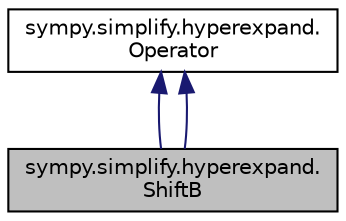 digraph "sympy.simplify.hyperexpand.ShiftB"
{
 // LATEX_PDF_SIZE
  edge [fontname="Helvetica",fontsize="10",labelfontname="Helvetica",labelfontsize="10"];
  node [fontname="Helvetica",fontsize="10",shape=record];
  Node1 [label="sympy.simplify.hyperexpand.\lShiftB",height=0.2,width=0.4,color="black", fillcolor="grey75", style="filled", fontcolor="black",tooltip=" "];
  Node2 -> Node1 [dir="back",color="midnightblue",fontsize="10",style="solid",fontname="Helvetica"];
  Node2 [label="sympy.simplify.hyperexpand.\lOperator",height=0.2,width=0.4,color="black", fillcolor="white", style="filled",URL="$classsympy_1_1simplify_1_1hyperexpand_1_1Operator.html",tooltip=" "];
  Node2 -> Node1 [dir="back",color="midnightblue",fontsize="10",style="solid",fontname="Helvetica"];
}
